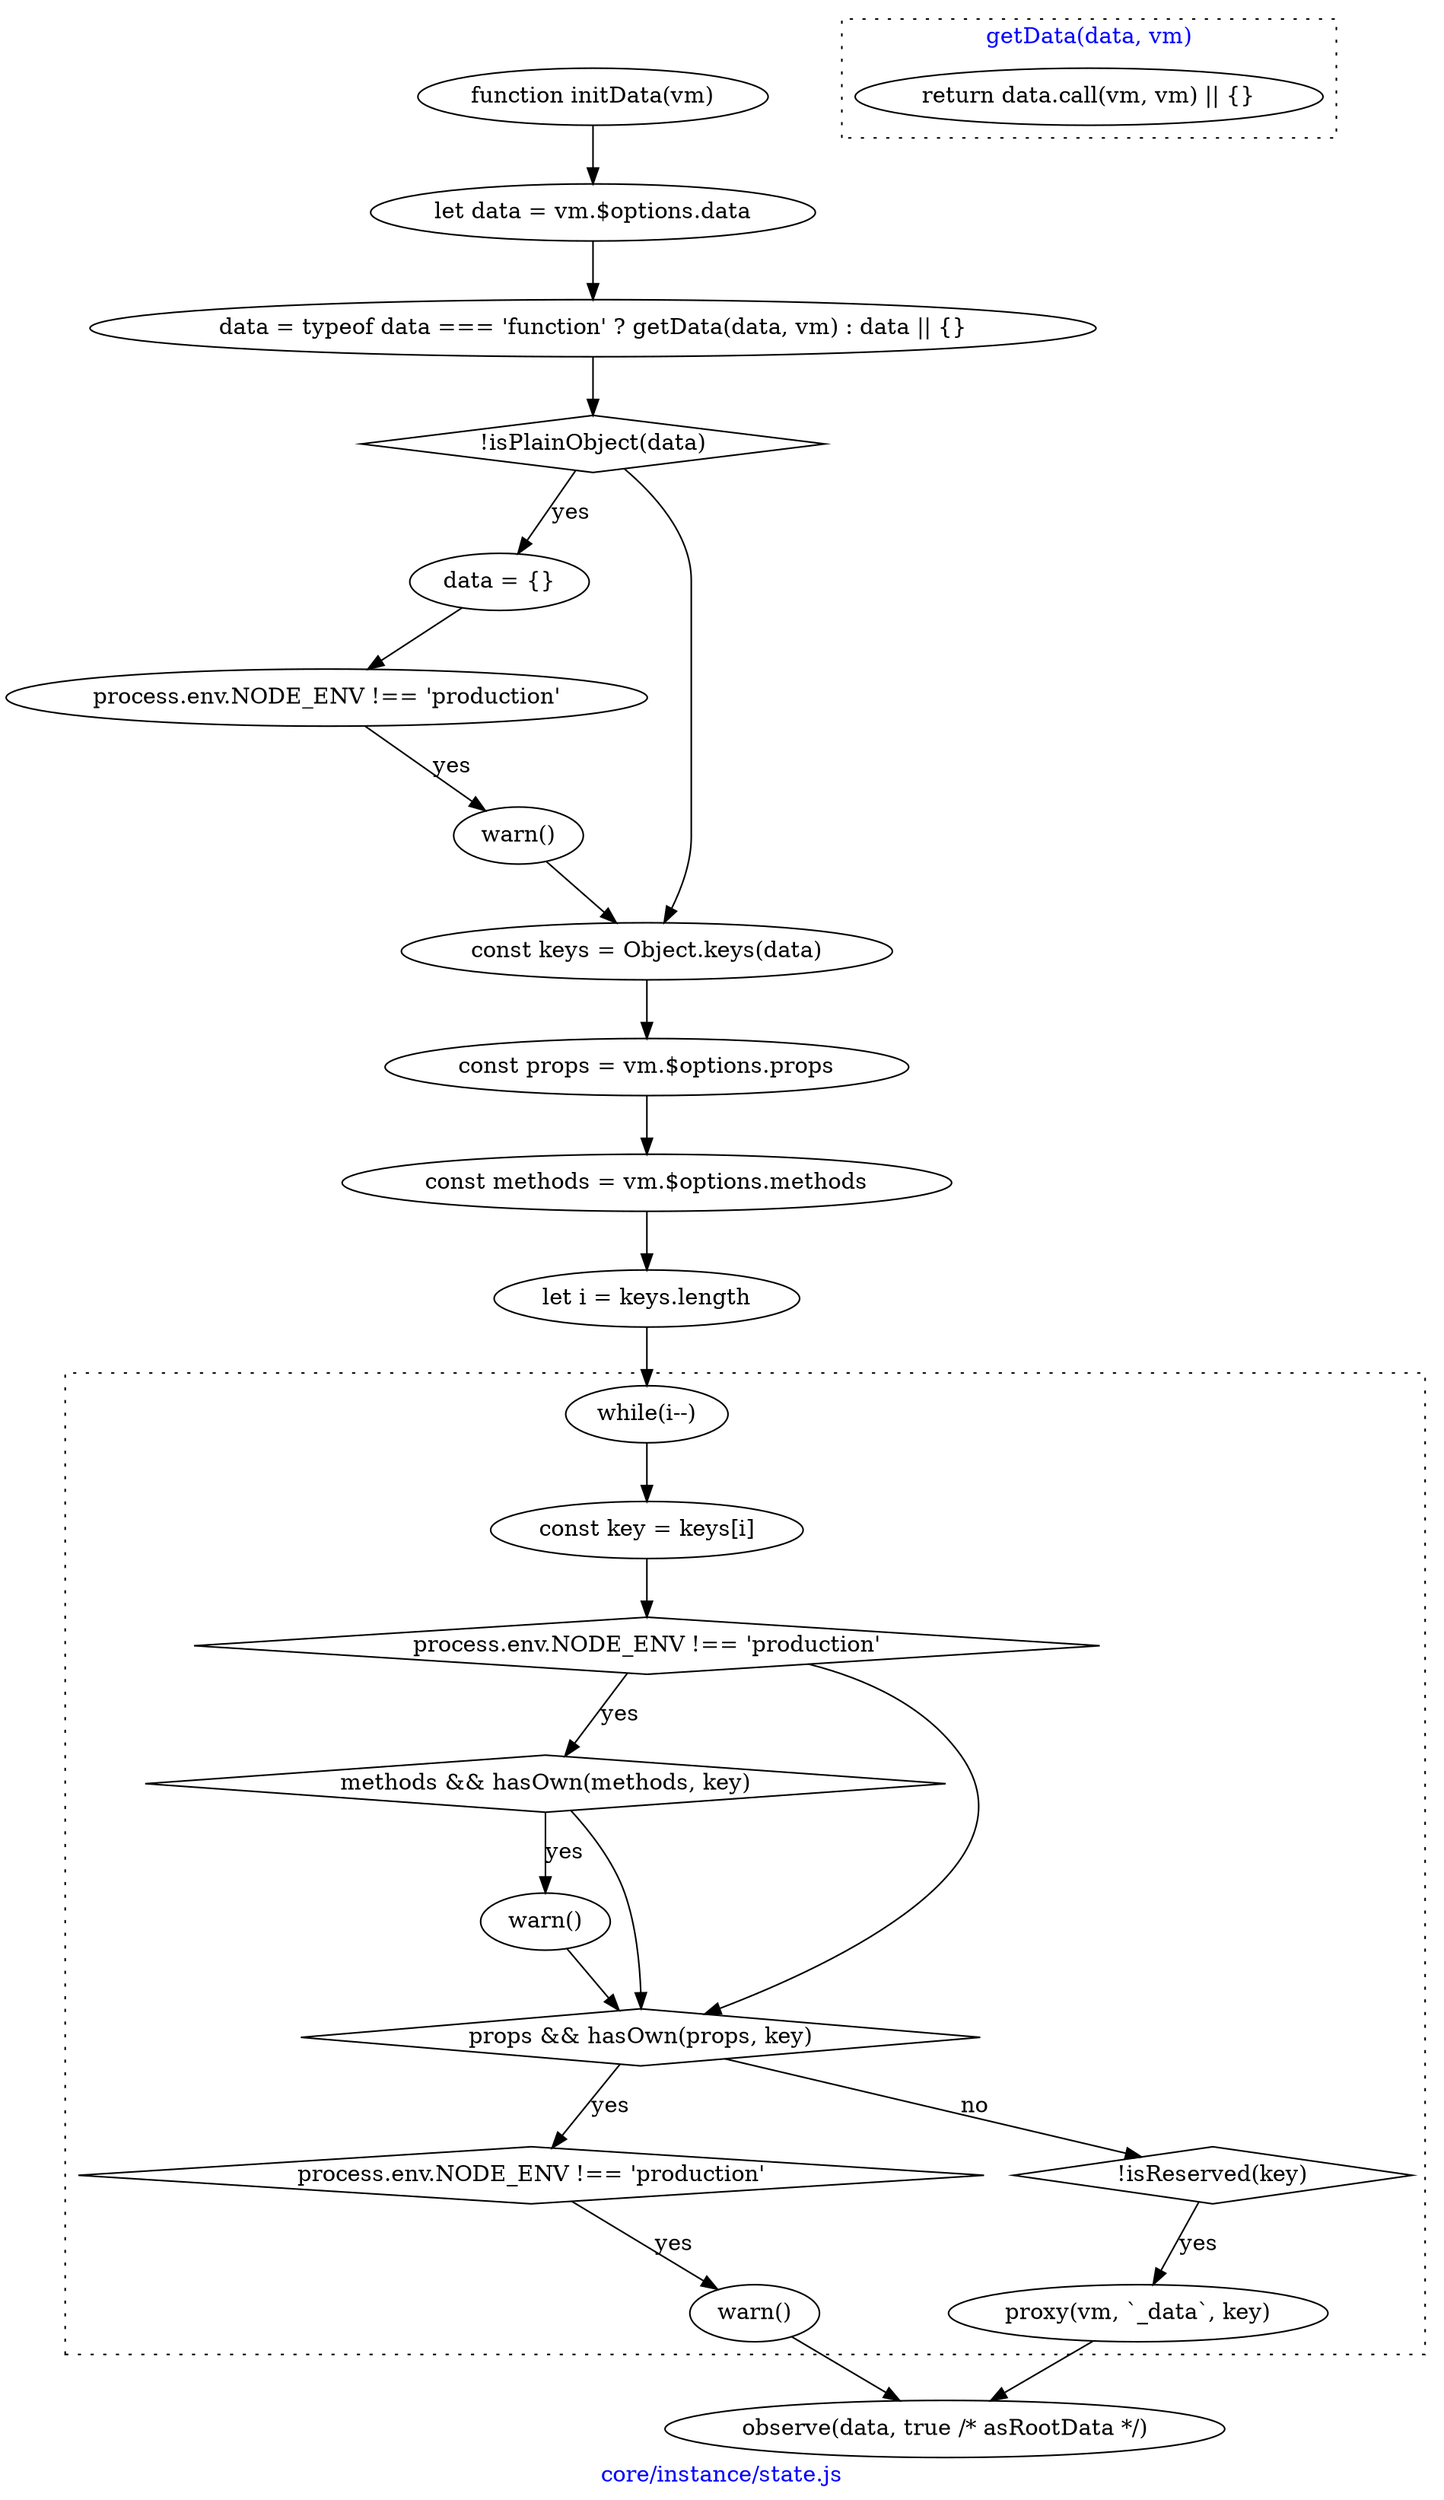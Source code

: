 digraph G {
    graph [
        label="core/instance/state.js"
        fontcolor=blue
    ]
    start [
        label="function initData(vm)"
    ]
    varData [
        label="let data = vm.$options.data"
    ]
    start -> varData
    resetData [
        label="data = typeof data === 'function' ? getData(data, vm) : data || {}"
    ]
    varData -> resetData
    dataIsPlain [
        label="!isPlainObject(data)"
        shape=diamond
    ]
    resetData -> dataIsPlain
    resetData1 [
        label="data = {}"
    ]
    dataIsPlain -> resetData1 [label="yes"]
    notProduction0 [
        label="process.env.NODE_ENV !== 'production'"
    ]
    resetData1 -> notProduction0
    warn0 [
        label="warn()"
    ]
    notProduction0 -> warn0 [label="yes"]
    varKeys [
        label="const keys = Object.keys(data)"
    ]
    warn0 -> varKeys
    dataIsPlain -> varKeys
    varProps [
        label="const props = vm.$options.props"
    ]
    varKeys -> varProps
    varMethods [
        label="const methods = vm.$options.methods"
    ]
    varProps -> varMethods
    varI [
        label="let i = keys.length"
    ]
    varMethods -> varI
    varI -> while
    subgraph cluster_while {
        graph [
            label=""
            style=dotted
        ]
        while [
            label="while(i--)"
        ]
        varKey [
            label="const key = keys[i]"
        ]
        while -> varKey
        notProduction1 [
            label="process.env.NODE_ENV !== 'production'"
            shape=diamond
        ]
        varKey -> notProduction1
        hasOwnMethod [
            label="methods && hasOwn(methods, key)"
            shape=diamond
        ]
        notProduction1 -> hasOwnMethod [label="yes"]
        warn1 [
            label="warn()"
        ]
        hasOwnMethod -> warn1 [label="yes"]
        hasProp [
            label="props && hasOwn(props, key)"
            shape=diamond
        ]
        warn1 -> hasProp
        hasOwnMethod -> hasProp
        notProduction1 -> hasProp
        notProduction2 [
            label="process.env.NODE_ENV !== 'production'"
            shape=diamond
        ]
        hasProp -> notProduction2 [label="yes"]
        warn2 [
            label="warn()"
        ]
        notProduction2 -> warn2 [label="yes"]
        notReserved [
            label="!isReserved(key)"
            shape=diamond
        ]
        hasProp -> notReserved [label="no"]
        proxy [
            label="proxy(vm, `_data`, key)"
        ]
        notReserved -> proxy [label="yes"]
    }
    observeData [
        label="observe(data, true /* asRootData */)"
    ]
    warn2 -> observeData
    proxy -> observeData

    subgraph cluster_getData {
        graph[style=dotted]
        label="getData(data, vm)"

        return [
            label="return data.call(vm, vm) || {}"
        ]
    }
}